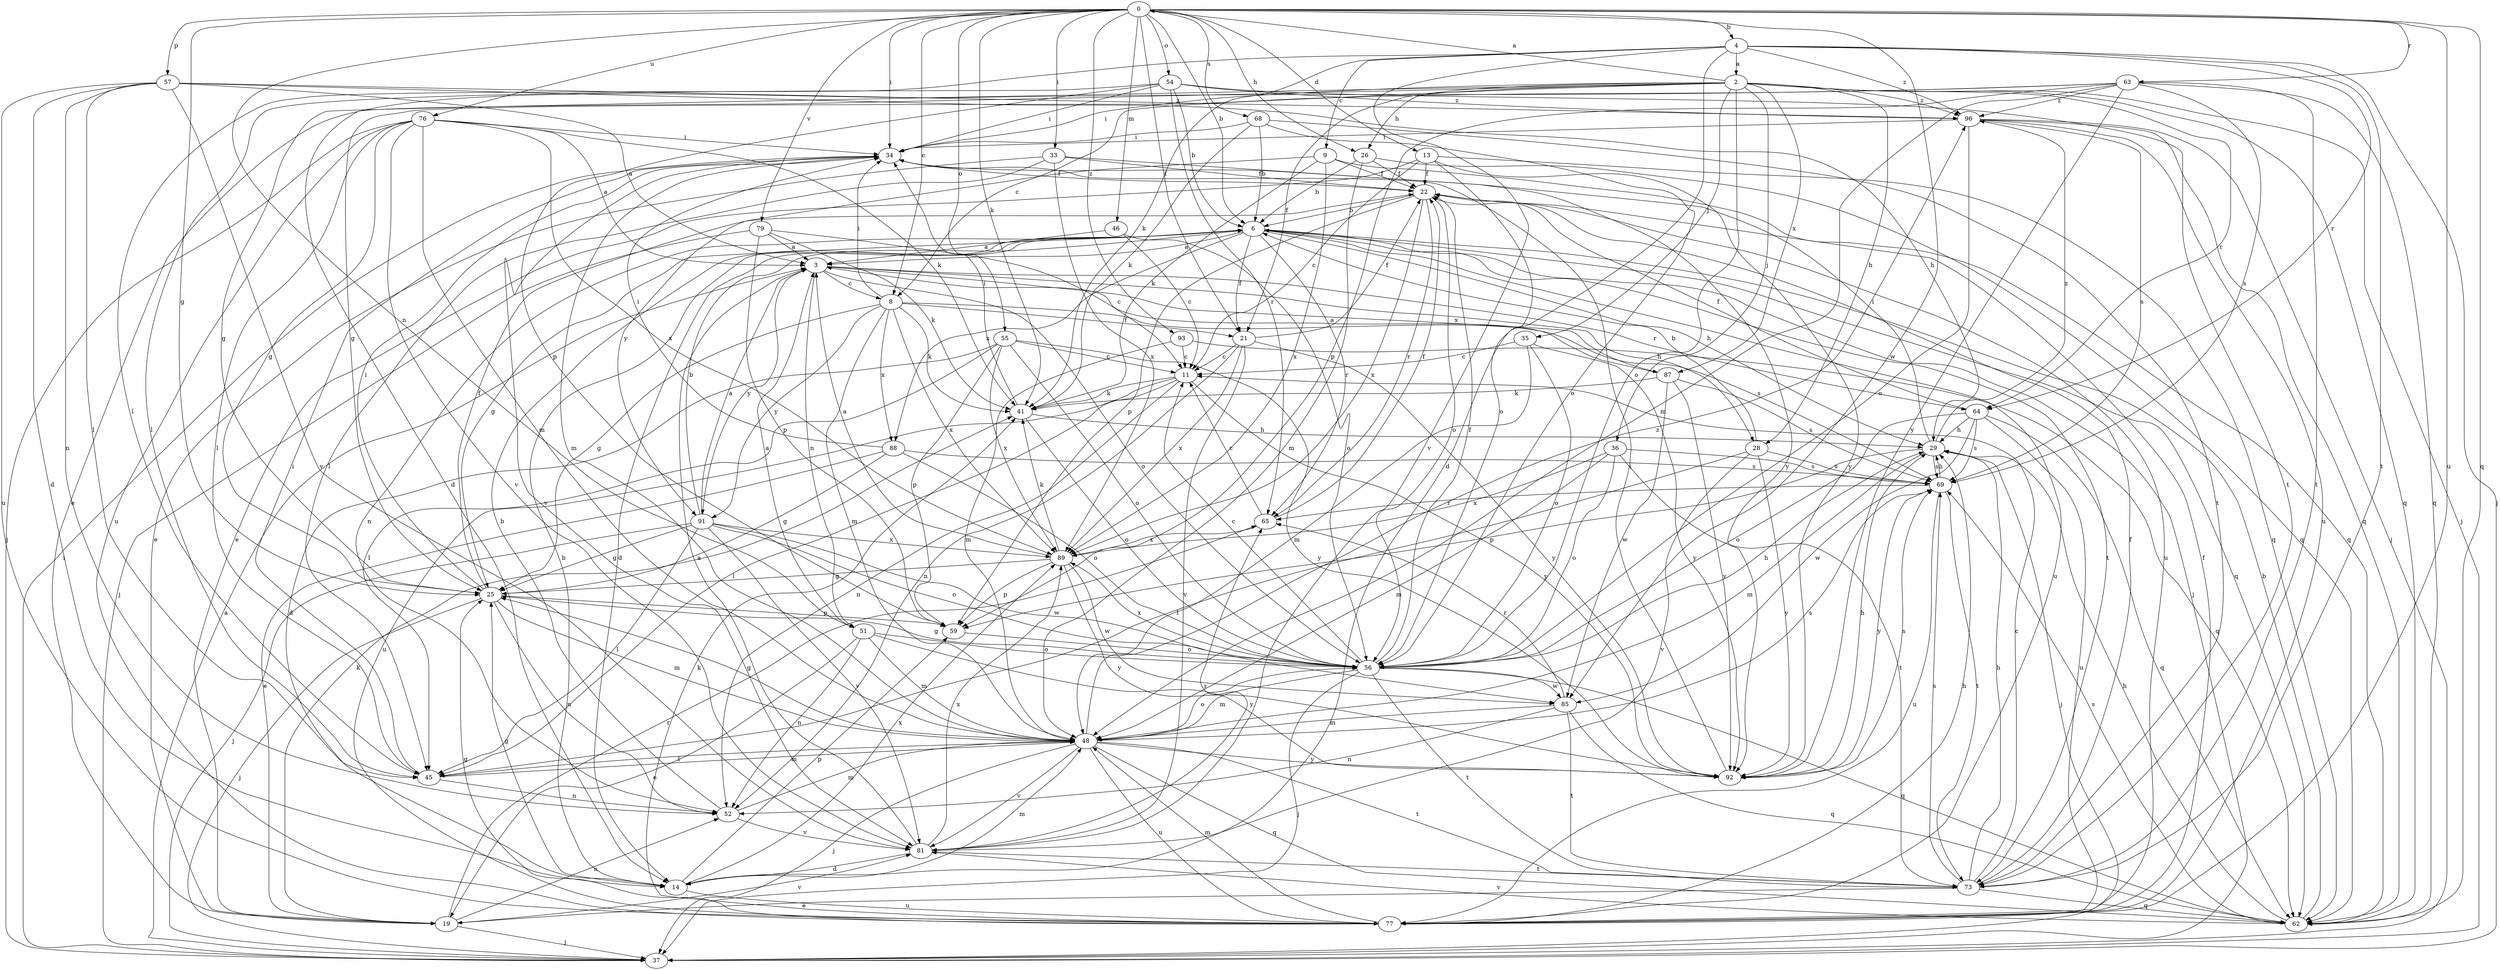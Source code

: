 strict digraph  {
0;
2;
3;
4;
6;
8;
9;
11;
13;
14;
19;
21;
22;
25;
26;
28;
29;
33;
34;
35;
36;
37;
41;
45;
46;
48;
51;
52;
54;
55;
56;
57;
59;
62;
63;
64;
65;
68;
69;
73;
76;
77;
79;
81;
85;
87;
88;
89;
91;
92;
93;
96;
0 -> 4  [label=b];
0 -> 6  [label=b];
0 -> 8  [label=c];
0 -> 13  [label=d];
0 -> 21  [label=f];
0 -> 25  [label=g];
0 -> 26  [label=h];
0 -> 33  [label=i];
0 -> 34  [label=i];
0 -> 41  [label=k];
0 -> 46  [label=m];
0 -> 51  [label=n];
0 -> 54  [label=o];
0 -> 55  [label=o];
0 -> 57  [label=p];
0 -> 62  [label=q];
0 -> 63  [label=r];
0 -> 68  [label=s];
0 -> 76  [label=u];
0 -> 77  [label=u];
0 -> 79  [label=v];
0 -> 85  [label=w];
0 -> 93  [label=z];
2 -> 0  [label=a];
2 -> 8  [label=c];
2 -> 14  [label=d];
2 -> 21  [label=f];
2 -> 25  [label=g];
2 -> 26  [label=h];
2 -> 28  [label=h];
2 -> 34  [label=i];
2 -> 35  [label=j];
2 -> 36  [label=j];
2 -> 37  [label=j];
2 -> 56  [label=o];
2 -> 62  [label=q];
2 -> 64  [label=r];
2 -> 87  [label=x];
2 -> 96  [label=z];
3 -> 8  [label=c];
3 -> 28  [label=h];
3 -> 51  [label=n];
3 -> 56  [label=o];
3 -> 64  [label=r];
3 -> 87  [label=x];
3 -> 91  [label=y];
4 -> 2  [label=a];
4 -> 9  [label=c];
4 -> 14  [label=d];
4 -> 37  [label=j];
4 -> 41  [label=k];
4 -> 45  [label=l];
4 -> 64  [label=r];
4 -> 73  [label=t];
4 -> 81  [label=v];
4 -> 96  [label=z];
6 -> 3  [label=a];
6 -> 14  [label=d];
6 -> 21  [label=f];
6 -> 25  [label=g];
6 -> 29  [label=h];
6 -> 37  [label=j];
6 -> 52  [label=n];
6 -> 62  [label=q];
6 -> 65  [label=r];
6 -> 73  [label=t];
6 -> 77  [label=u];
6 -> 88  [label=x];
8 -> 21  [label=f];
8 -> 25  [label=g];
8 -> 34  [label=i];
8 -> 41  [label=k];
8 -> 48  [label=m];
8 -> 69  [label=s];
8 -> 88  [label=x];
8 -> 89  [label=x];
8 -> 91  [label=y];
9 -> 22  [label=f];
9 -> 41  [label=k];
9 -> 62  [label=q];
9 -> 89  [label=x];
9 -> 91  [label=y];
11 -> 41  [label=k];
11 -> 45  [label=l];
11 -> 52  [label=n];
11 -> 77  [label=u];
11 -> 92  [label=y];
13 -> 11  [label=c];
13 -> 19  [label=e];
13 -> 22  [label=f];
13 -> 56  [label=o];
13 -> 62  [label=q];
13 -> 92  [label=y];
14 -> 6  [label=b];
14 -> 25  [label=g];
14 -> 48  [label=m];
14 -> 59  [label=p];
14 -> 77  [label=u];
14 -> 89  [label=x];
19 -> 37  [label=j];
19 -> 41  [label=k];
19 -> 52  [label=n];
19 -> 65  [label=r];
19 -> 81  [label=v];
21 -> 11  [label=c];
21 -> 22  [label=f];
21 -> 52  [label=n];
21 -> 81  [label=v];
21 -> 89  [label=x];
21 -> 92  [label=y];
22 -> 6  [label=b];
22 -> 56  [label=o];
22 -> 59  [label=p];
22 -> 65  [label=r];
22 -> 77  [label=u];
22 -> 89  [label=x];
25 -> 22  [label=f];
25 -> 34  [label=i];
25 -> 37  [label=j];
25 -> 48  [label=m];
25 -> 52  [label=n];
25 -> 59  [label=p];
26 -> 6  [label=b];
26 -> 22  [label=f];
26 -> 48  [label=m];
26 -> 62  [label=q];
28 -> 6  [label=b];
28 -> 45  [label=l];
28 -> 69  [label=s];
28 -> 81  [label=v];
28 -> 92  [label=y];
29 -> 34  [label=i];
29 -> 37  [label=j];
29 -> 48  [label=m];
29 -> 59  [label=p];
29 -> 69  [label=s];
29 -> 96  [label=z];
33 -> 19  [label=e];
33 -> 22  [label=f];
33 -> 45  [label=l];
33 -> 89  [label=x];
33 -> 92  [label=y];
34 -> 22  [label=f];
34 -> 48  [label=m];
34 -> 81  [label=v];
35 -> 11  [label=c];
35 -> 48  [label=m];
35 -> 56  [label=o];
35 -> 92  [label=y];
36 -> 48  [label=m];
36 -> 56  [label=o];
36 -> 69  [label=s];
36 -> 73  [label=t];
36 -> 89  [label=x];
37 -> 3  [label=a];
37 -> 34  [label=i];
41 -> 29  [label=h];
41 -> 34  [label=i];
41 -> 56  [label=o];
45 -> 34  [label=i];
45 -> 48  [label=m];
45 -> 52  [label=n];
46 -> 3  [label=a];
46 -> 11  [label=c];
46 -> 56  [label=o];
48 -> 25  [label=g];
48 -> 37  [label=j];
48 -> 45  [label=l];
48 -> 56  [label=o];
48 -> 62  [label=q];
48 -> 69  [label=s];
48 -> 73  [label=t];
48 -> 77  [label=u];
48 -> 81  [label=v];
48 -> 92  [label=y];
48 -> 96  [label=z];
51 -> 3  [label=a];
51 -> 19  [label=e];
51 -> 48  [label=m];
51 -> 52  [label=n];
51 -> 56  [label=o];
51 -> 92  [label=y];
52 -> 6  [label=b];
52 -> 48  [label=m];
52 -> 81  [label=v];
54 -> 6  [label=b];
54 -> 34  [label=i];
54 -> 45  [label=l];
54 -> 59  [label=p];
54 -> 65  [label=r];
54 -> 73  [label=t];
54 -> 96  [label=z];
55 -> 11  [label=c];
55 -> 14  [label=d];
55 -> 45  [label=l];
55 -> 56  [label=o];
55 -> 59  [label=p];
55 -> 89  [label=x];
55 -> 92  [label=y];
56 -> 11  [label=c];
56 -> 22  [label=f];
56 -> 25  [label=g];
56 -> 29  [label=h];
56 -> 37  [label=j];
56 -> 48  [label=m];
56 -> 62  [label=q];
56 -> 73  [label=t];
56 -> 85  [label=w];
56 -> 89  [label=x];
57 -> 3  [label=a];
57 -> 14  [label=d];
57 -> 29  [label=h];
57 -> 45  [label=l];
57 -> 52  [label=n];
57 -> 77  [label=u];
57 -> 81  [label=v];
57 -> 96  [label=z];
59 -> 56  [label=o];
62 -> 6  [label=b];
62 -> 29  [label=h];
62 -> 69  [label=s];
62 -> 81  [label=v];
63 -> 19  [label=e];
63 -> 25  [label=g];
63 -> 48  [label=m];
63 -> 59  [label=p];
63 -> 62  [label=q];
63 -> 69  [label=s];
63 -> 73  [label=t];
63 -> 92  [label=y];
63 -> 96  [label=z];
64 -> 22  [label=f];
64 -> 29  [label=h];
64 -> 56  [label=o];
64 -> 62  [label=q];
64 -> 69  [label=s];
64 -> 77  [label=u];
64 -> 85  [label=w];
65 -> 11  [label=c];
65 -> 22  [label=f];
65 -> 89  [label=x];
68 -> 6  [label=b];
68 -> 34  [label=i];
68 -> 41  [label=k];
68 -> 56  [label=o];
68 -> 73  [label=t];
69 -> 29  [label=h];
69 -> 65  [label=r];
69 -> 73  [label=t];
69 -> 77  [label=u];
69 -> 92  [label=y];
73 -> 11  [label=c];
73 -> 19  [label=e];
73 -> 22  [label=f];
73 -> 29  [label=h];
73 -> 62  [label=q];
73 -> 69  [label=s];
76 -> 3  [label=a];
76 -> 25  [label=g];
76 -> 34  [label=i];
76 -> 37  [label=j];
76 -> 41  [label=k];
76 -> 45  [label=l];
76 -> 48  [label=m];
76 -> 77  [label=u];
76 -> 81  [label=v];
76 -> 89  [label=x];
77 -> 22  [label=f];
77 -> 25  [label=g];
77 -> 29  [label=h];
77 -> 41  [label=k];
77 -> 48  [label=m];
79 -> 3  [label=a];
79 -> 11  [label=c];
79 -> 37  [label=j];
79 -> 41  [label=k];
79 -> 59  [label=p];
81 -> 3  [label=a];
81 -> 14  [label=d];
81 -> 65  [label=r];
81 -> 73  [label=t];
81 -> 89  [label=x];
85 -> 48  [label=m];
85 -> 52  [label=n];
85 -> 62  [label=q];
85 -> 65  [label=r];
85 -> 73  [label=t];
87 -> 3  [label=a];
87 -> 41  [label=k];
87 -> 69  [label=s];
87 -> 85  [label=w];
87 -> 92  [label=y];
88 -> 19  [label=e];
88 -> 25  [label=g];
88 -> 34  [label=i];
88 -> 56  [label=o];
88 -> 69  [label=s];
89 -> 3  [label=a];
89 -> 25  [label=g];
89 -> 41  [label=k];
89 -> 59  [label=p];
89 -> 85  [label=w];
89 -> 92  [label=y];
91 -> 3  [label=a];
91 -> 6  [label=b];
91 -> 25  [label=g];
91 -> 37  [label=j];
91 -> 45  [label=l];
91 -> 56  [label=o];
91 -> 81  [label=v];
91 -> 85  [label=w];
91 -> 89  [label=x];
92 -> 29  [label=h];
92 -> 34  [label=i];
92 -> 69  [label=s];
93 -> 11  [label=c];
93 -> 48  [label=m];
93 -> 62  [label=q];
96 -> 34  [label=i];
96 -> 37  [label=j];
96 -> 56  [label=o];
96 -> 62  [label=q];
96 -> 69  [label=s];
96 -> 77  [label=u];
}
